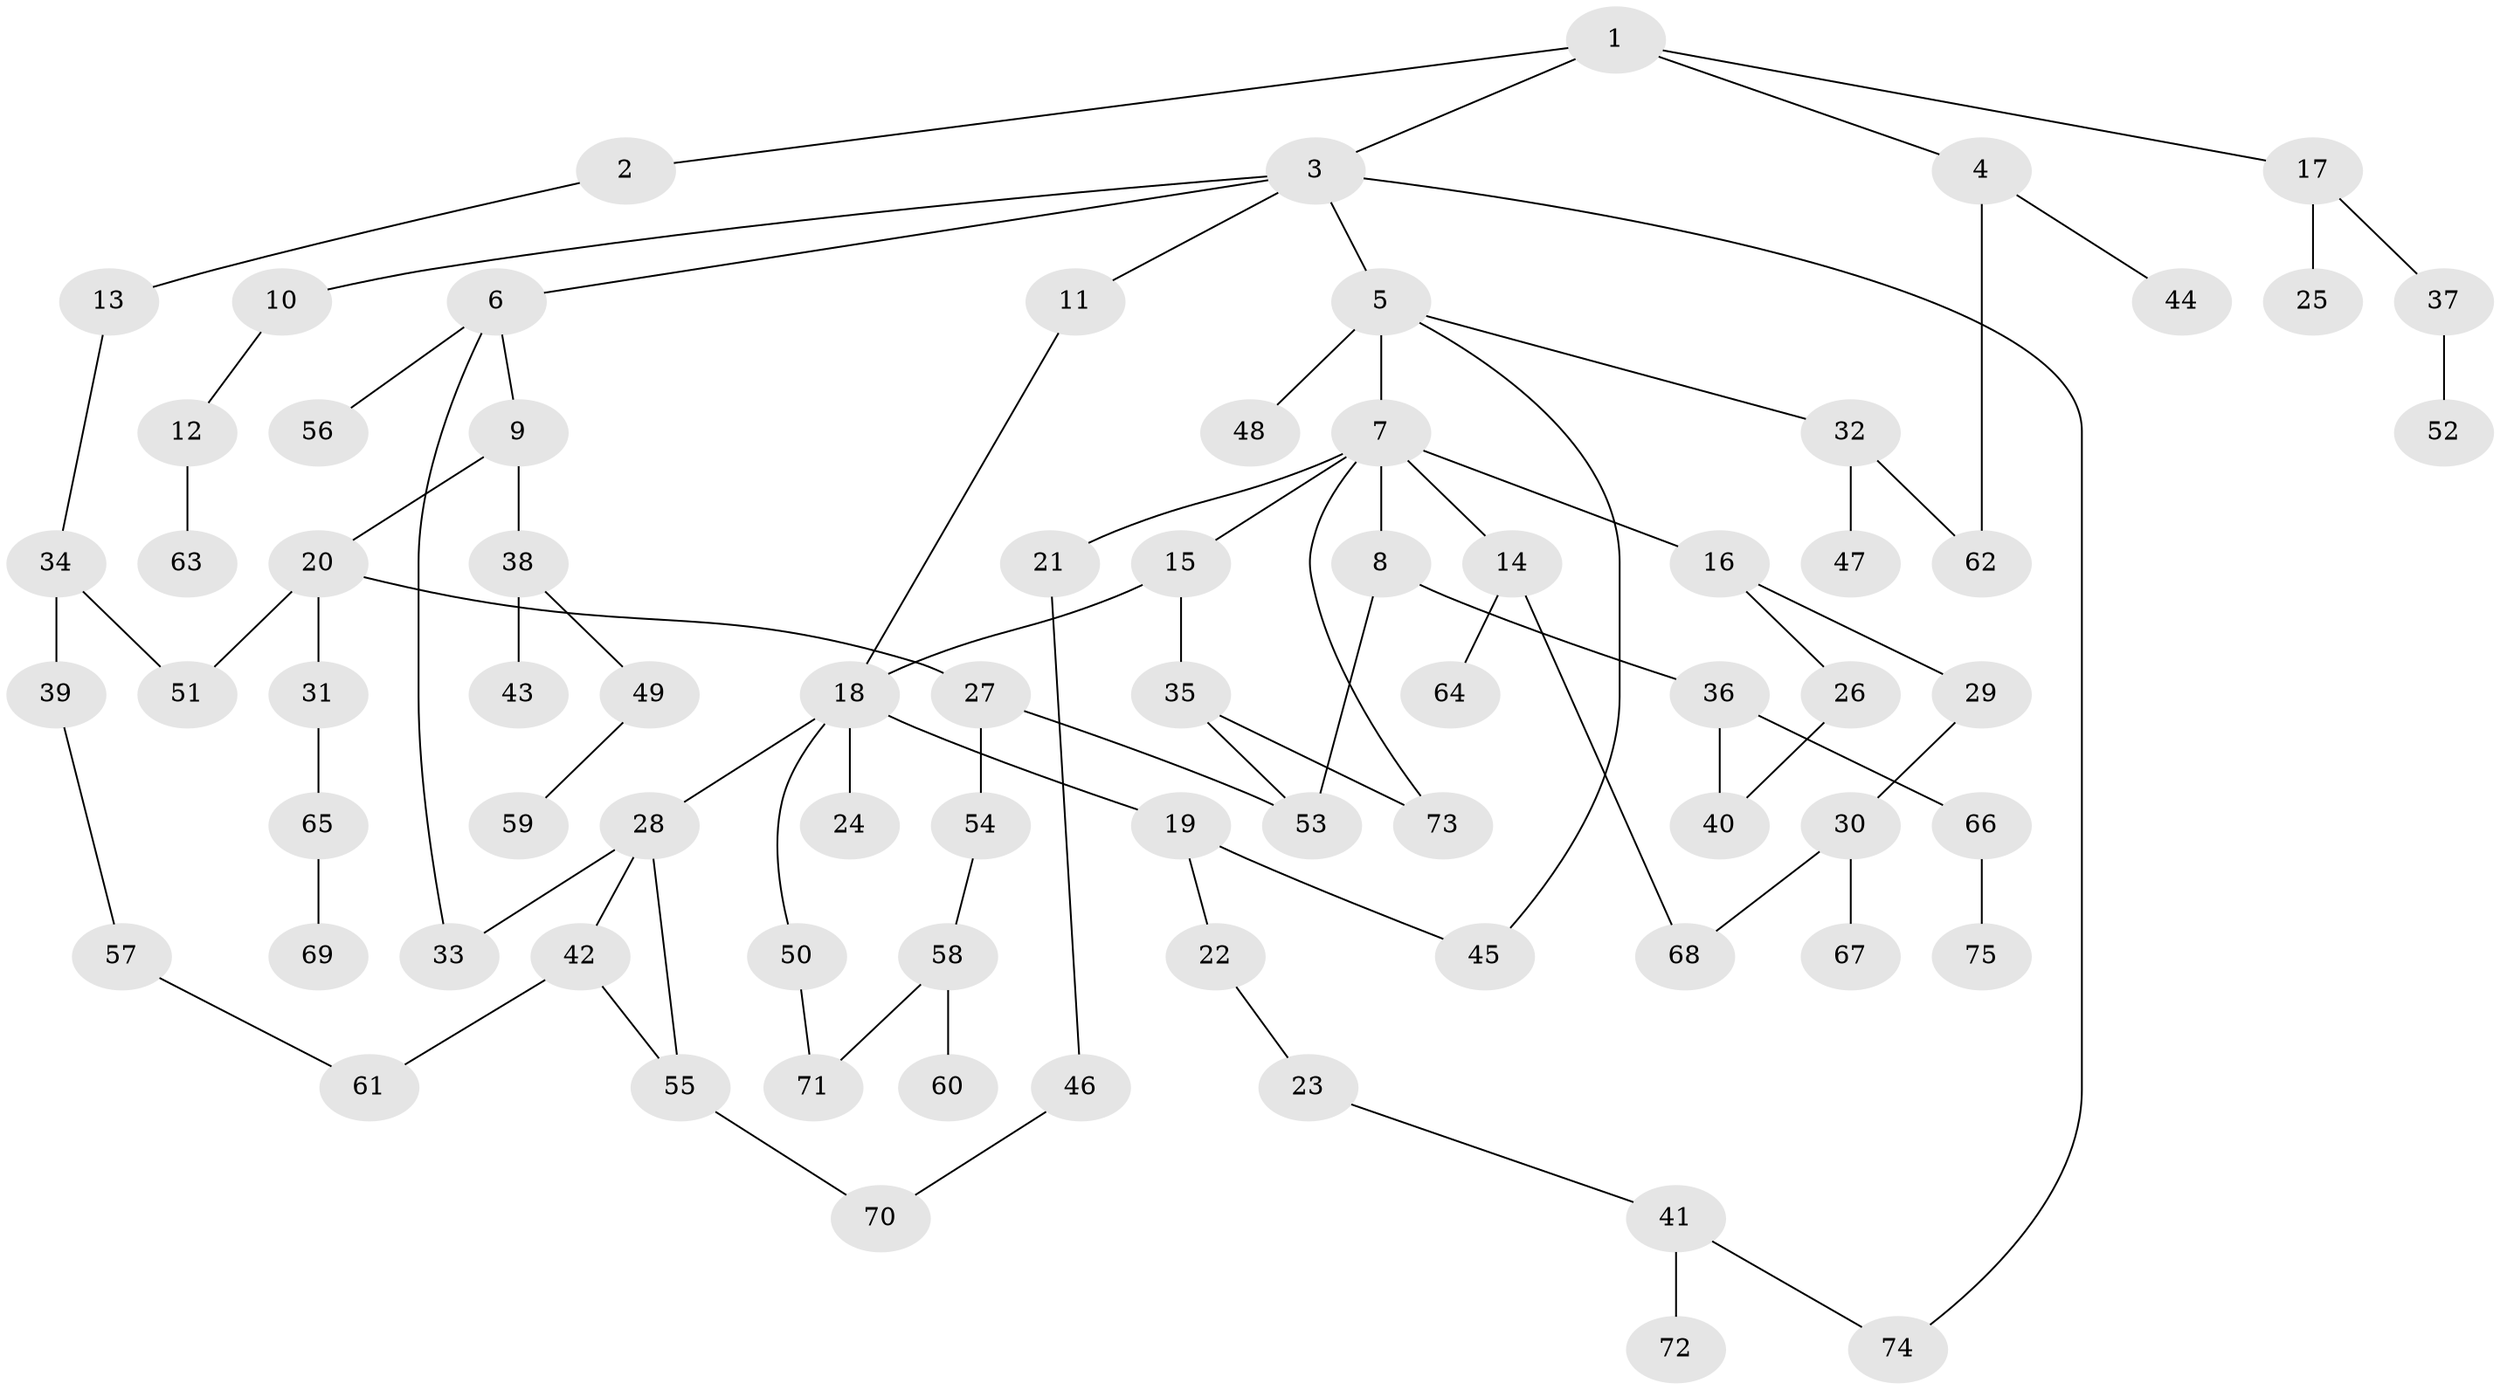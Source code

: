 // original degree distribution, {5: 0.01904761904761905, 3: 0.23809523809523808, 7: 0.02857142857142857, 4: 0.06666666666666667, 1: 0.34285714285714286, 6: 0.009523809523809525, 2: 0.29523809523809524}
// Generated by graph-tools (version 1.1) at 2025/48/03/04/25 22:48:42]
// undirected, 75 vertices, 89 edges
graph export_dot {
  node [color=gray90,style=filled];
  1;
  2;
  3;
  4;
  5;
  6;
  7;
  8;
  9;
  10;
  11;
  12;
  13;
  14;
  15;
  16;
  17;
  18;
  19;
  20;
  21;
  22;
  23;
  24;
  25;
  26;
  27;
  28;
  29;
  30;
  31;
  32;
  33;
  34;
  35;
  36;
  37;
  38;
  39;
  40;
  41;
  42;
  43;
  44;
  45;
  46;
  47;
  48;
  49;
  50;
  51;
  52;
  53;
  54;
  55;
  56;
  57;
  58;
  59;
  60;
  61;
  62;
  63;
  64;
  65;
  66;
  67;
  68;
  69;
  70;
  71;
  72;
  73;
  74;
  75;
  1 -- 2 [weight=1.0];
  1 -- 3 [weight=1.0];
  1 -- 4 [weight=1.0];
  1 -- 17 [weight=1.0];
  2 -- 13 [weight=1.0];
  3 -- 5 [weight=1.0];
  3 -- 6 [weight=1.0];
  3 -- 10 [weight=1.0];
  3 -- 11 [weight=1.0];
  3 -- 74 [weight=1.0];
  4 -- 44 [weight=1.0];
  4 -- 62 [weight=1.0];
  5 -- 7 [weight=1.0];
  5 -- 32 [weight=1.0];
  5 -- 45 [weight=1.0];
  5 -- 48 [weight=1.0];
  6 -- 9 [weight=1.0];
  6 -- 33 [weight=1.0];
  6 -- 56 [weight=1.0];
  7 -- 8 [weight=1.0];
  7 -- 14 [weight=1.0];
  7 -- 15 [weight=1.0];
  7 -- 16 [weight=1.0];
  7 -- 21 [weight=1.0];
  7 -- 73 [weight=1.0];
  8 -- 36 [weight=1.0];
  8 -- 53 [weight=1.0];
  9 -- 20 [weight=1.0];
  9 -- 38 [weight=1.0];
  10 -- 12 [weight=1.0];
  11 -- 18 [weight=1.0];
  12 -- 63 [weight=1.0];
  13 -- 34 [weight=1.0];
  14 -- 64 [weight=1.0];
  14 -- 68 [weight=1.0];
  15 -- 18 [weight=1.0];
  15 -- 35 [weight=1.0];
  16 -- 26 [weight=1.0];
  16 -- 29 [weight=1.0];
  17 -- 25 [weight=1.0];
  17 -- 37 [weight=1.0];
  18 -- 19 [weight=1.0];
  18 -- 24 [weight=1.0];
  18 -- 28 [weight=1.0];
  18 -- 50 [weight=1.0];
  19 -- 22 [weight=1.0];
  19 -- 45 [weight=1.0];
  20 -- 27 [weight=1.0];
  20 -- 31 [weight=1.0];
  20 -- 51 [weight=1.0];
  21 -- 46 [weight=1.0];
  22 -- 23 [weight=1.0];
  23 -- 41 [weight=1.0];
  26 -- 40 [weight=1.0];
  27 -- 53 [weight=1.0];
  27 -- 54 [weight=1.0];
  28 -- 33 [weight=1.0];
  28 -- 42 [weight=1.0];
  28 -- 55 [weight=1.0];
  29 -- 30 [weight=1.0];
  30 -- 67 [weight=1.0];
  30 -- 68 [weight=1.0];
  31 -- 65 [weight=1.0];
  32 -- 47 [weight=1.0];
  32 -- 62 [weight=1.0];
  34 -- 39 [weight=1.0];
  34 -- 51 [weight=1.0];
  35 -- 53 [weight=1.0];
  35 -- 73 [weight=1.0];
  36 -- 40 [weight=1.0];
  36 -- 66 [weight=1.0];
  37 -- 52 [weight=1.0];
  38 -- 43 [weight=1.0];
  38 -- 49 [weight=1.0];
  39 -- 57 [weight=1.0];
  41 -- 72 [weight=1.0];
  41 -- 74 [weight=1.0];
  42 -- 55 [weight=1.0];
  42 -- 61 [weight=1.0];
  46 -- 70 [weight=1.0];
  49 -- 59 [weight=1.0];
  50 -- 71 [weight=1.0];
  54 -- 58 [weight=1.0];
  55 -- 70 [weight=1.0];
  57 -- 61 [weight=1.0];
  58 -- 60 [weight=1.0];
  58 -- 71 [weight=1.0];
  65 -- 69 [weight=1.0];
  66 -- 75 [weight=1.0];
}
